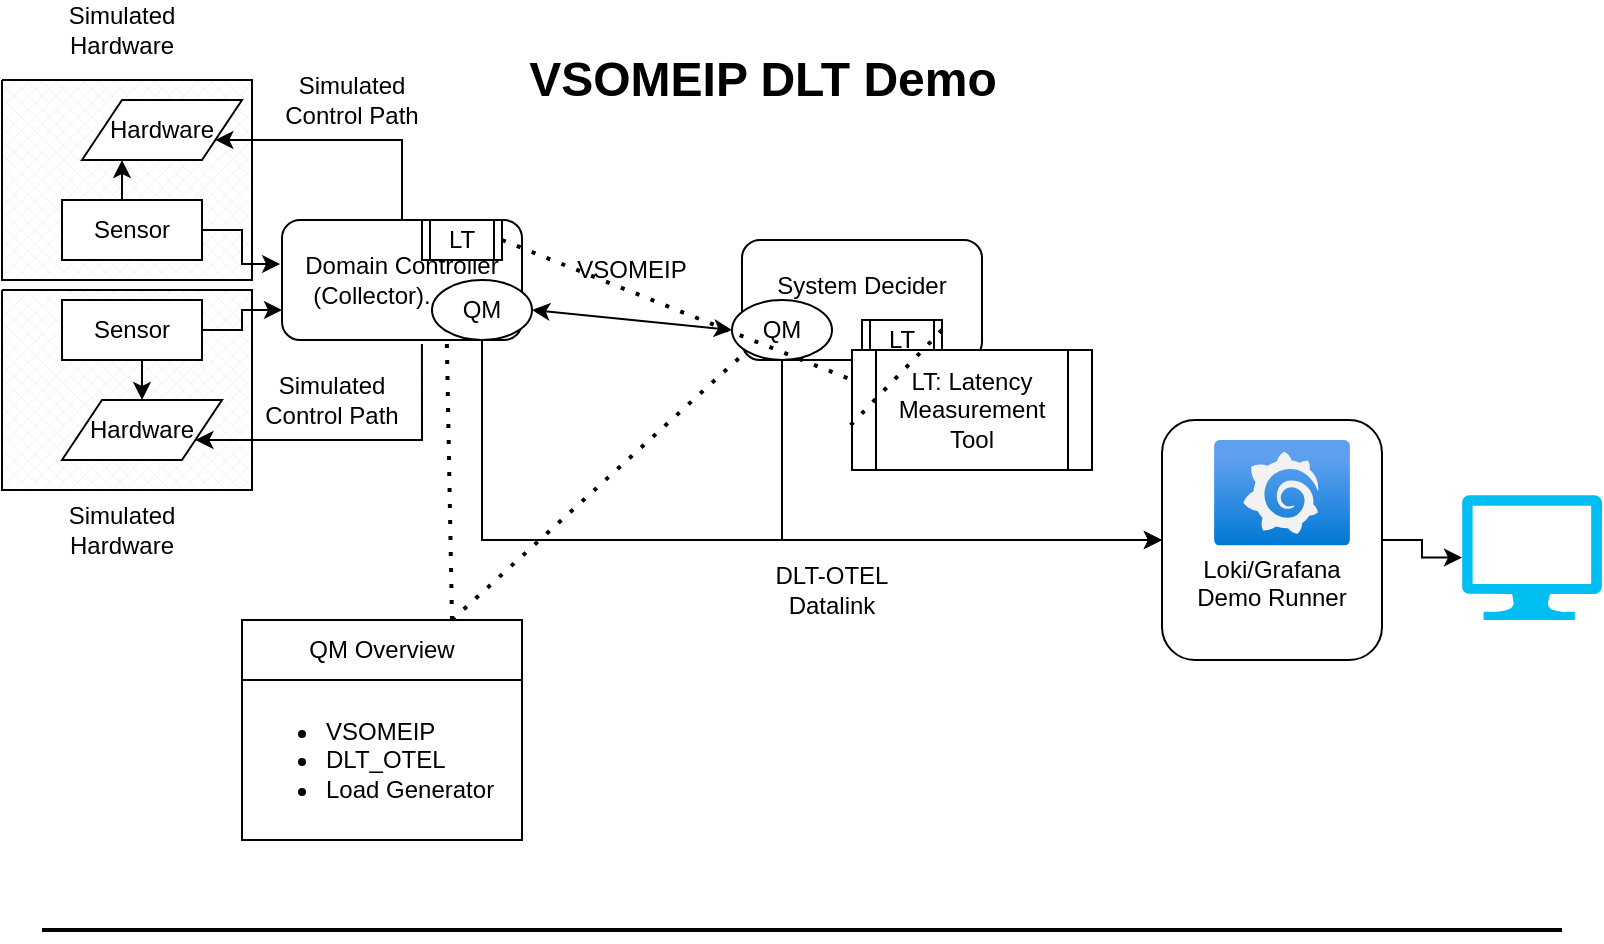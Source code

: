 <mxfile version="28.1.0">
  <diagram name="Page-1" id="47uw62k2DX8FrtbEl8Bh">
    <mxGraphModel dx="914" dy="627" grid="1" gridSize="10" guides="1" tooltips="1" connect="1" arrows="1" fold="1" page="1" pageScale="1" pageWidth="850" pageHeight="1100" math="0" shadow="0">
      <root>
        <mxCell id="0" />
        <mxCell id="1" parent="0" />
        <mxCell id="SO5h-cY1EN4MpIiTgy0g-7" value="" style="verticalLabelPosition=bottom;verticalAlign=top;html=1;shape=mxgraph.basic.patternFillRect;fillStyle=diagGrid;step=5;fillStrokeWidth=0.2;fillStrokeColor=#dddddd;" vertex="1" parent="1">
          <mxGeometry x="10" y="165" width="125" height="100" as="geometry" />
        </mxCell>
        <mxCell id="SO5h-cY1EN4MpIiTgy0g-6" value="" style="verticalLabelPosition=bottom;verticalAlign=top;html=1;shape=mxgraph.basic.patternFillRect;fillStyle=diagGrid;step=5;fillStrokeWidth=0.2;fillStrokeColor=#dddddd;" vertex="1" parent="1">
          <mxGeometry x="10" y="60" width="125" height="100" as="geometry" />
        </mxCell>
        <mxCell id="JFALsLwdeSYhTvg4Bosl-62" style="edgeStyle=orthogonalEdgeStyle;rounded=0;orthogonalLoop=1;jettySize=auto;html=1;exitX=0.5;exitY=0;exitDx=0;exitDy=0;entryX=0.25;entryY=1;entryDx=0;entryDy=0;" parent="1" source="JFALsLwdeSYhTvg4Bosl-63" target="JFALsLwdeSYhTvg4Bosl-74" edge="1">
          <mxGeometry relative="1" as="geometry" />
        </mxCell>
        <mxCell id="JFALsLwdeSYhTvg4Bosl-63" value="Sensor" style="rounded=0;whiteSpace=wrap;html=1;" parent="1" vertex="1">
          <mxGeometry x="40" y="120" width="70" height="30" as="geometry" />
        </mxCell>
        <mxCell id="JFALsLwdeSYhTvg4Bosl-64" style="edgeStyle=orthogonalEdgeStyle;rounded=0;orthogonalLoop=1;jettySize=auto;html=1;exitX=1;exitY=0.5;exitDx=0;exitDy=0;entryX=0;entryY=0.75;entryDx=0;entryDy=0;" parent="1" source="JFALsLwdeSYhTvg4Bosl-66" target="JFALsLwdeSYhTvg4Bosl-67" edge="1">
          <mxGeometry relative="1" as="geometry" />
        </mxCell>
        <mxCell id="JFALsLwdeSYhTvg4Bosl-65" style="edgeStyle=orthogonalEdgeStyle;rounded=0;orthogonalLoop=1;jettySize=auto;html=1;exitX=0.5;exitY=1;exitDx=0;exitDy=0;entryX=0.5;entryY=0;entryDx=0;entryDy=0;" parent="1" source="JFALsLwdeSYhTvg4Bosl-66" target="JFALsLwdeSYhTvg4Bosl-75" edge="1">
          <mxGeometry relative="1" as="geometry" />
        </mxCell>
        <mxCell id="JFALsLwdeSYhTvg4Bosl-66" value="Sensor" style="rounded=0;whiteSpace=wrap;html=1;" parent="1" vertex="1">
          <mxGeometry x="40" y="170" width="70" height="30" as="geometry" />
        </mxCell>
        <mxCell id="JFALsLwdeSYhTvg4Bosl-67" value="Domain Controller&lt;div&gt;(Collector).&amp;nbsp; &amp;nbsp; &amp;nbsp; &amp;nbsp; &amp;nbsp;&lt;/div&gt;" style="rounded=1;whiteSpace=wrap;html=1;" parent="1" vertex="1">
          <mxGeometry x="150" y="130" width="120" height="60" as="geometry" />
        </mxCell>
        <mxCell id="JFALsLwdeSYhTvg4Bosl-68" style="edgeStyle=orthogonalEdgeStyle;rounded=0;orthogonalLoop=1;jettySize=auto;html=1;exitX=1;exitY=0.5;exitDx=0;exitDy=0;entryX=-0.008;entryY=0.367;entryDx=0;entryDy=0;entryPerimeter=0;" parent="1" source="JFALsLwdeSYhTvg4Bosl-63" target="JFALsLwdeSYhTvg4Bosl-67" edge="1">
          <mxGeometry relative="1" as="geometry" />
        </mxCell>
        <mxCell id="JFALsLwdeSYhTvg4Bosl-70" value="System Decider&lt;div&gt;&lt;br&gt;&lt;/div&gt;" style="rounded=1;whiteSpace=wrap;html=1;" parent="1" vertex="1">
          <mxGeometry x="380" y="140" width="120" height="60" as="geometry" />
        </mxCell>
        <mxCell id="JFALsLwdeSYhTvg4Bosl-72" value="VSOMEIP" style="text;html=1;align=center;verticalAlign=middle;whiteSpace=wrap;rounded=0;" parent="1" vertex="1">
          <mxGeometry x="295" y="140" width="60" height="30" as="geometry" />
        </mxCell>
        <mxCell id="JFALsLwdeSYhTvg4Bosl-73" style="edgeStyle=orthogonalEdgeStyle;rounded=0;orthogonalLoop=1;jettySize=auto;html=1;exitX=0.5;exitY=0;exitDx=0;exitDy=0;entryX=1;entryY=0.75;entryDx=0;entryDy=0;" parent="1" source="JFALsLwdeSYhTvg4Bosl-67" target="JFALsLwdeSYhTvg4Bosl-74" edge="1">
          <mxGeometry relative="1" as="geometry">
            <Array as="points">
              <mxPoint x="210" y="90" />
            </Array>
          </mxGeometry>
        </mxCell>
        <mxCell id="JFALsLwdeSYhTvg4Bosl-74" value="Hardware" style="shape=parallelogram;perimeter=parallelogramPerimeter;whiteSpace=wrap;html=1;fixedSize=1;" parent="1" vertex="1">
          <mxGeometry x="50" y="70" width="80" height="30" as="geometry" />
        </mxCell>
        <mxCell id="JFALsLwdeSYhTvg4Bosl-75" value="Hardware" style="shape=parallelogram;perimeter=parallelogramPerimeter;whiteSpace=wrap;html=1;fixedSize=1;" parent="1" vertex="1">
          <mxGeometry x="40" y="220" width="80" height="30" as="geometry" />
        </mxCell>
        <mxCell id="JFALsLwdeSYhTvg4Bosl-76" style="edgeStyle=orthogonalEdgeStyle;rounded=0;orthogonalLoop=1;jettySize=auto;html=1;exitX=0.583;exitY=1.033;exitDx=0;exitDy=0;entryX=1;entryY=0.75;entryDx=0;entryDy=0;exitPerimeter=0;" parent="1" source="JFALsLwdeSYhTvg4Bosl-67" target="JFALsLwdeSYhTvg4Bosl-75" edge="1">
          <mxGeometry relative="1" as="geometry">
            <Array as="points">
              <mxPoint x="220" y="240" />
            </Array>
          </mxGeometry>
        </mxCell>
        <mxCell id="JFALsLwdeSYhTvg4Bosl-81" value="&lt;div&gt;&lt;br&gt;&lt;/div&gt;&lt;div&gt;&lt;br&gt;&lt;/div&gt;&lt;div&gt;&lt;br&gt;&lt;/div&gt;&lt;div&gt;Loki/Grafana&lt;/div&gt;&lt;div&gt;Demo Runner&lt;/div&gt;" style="rounded=1;whiteSpace=wrap;html=1;" parent="1" vertex="1">
          <mxGeometry x="590" y="230" width="110" height="120" as="geometry" />
        </mxCell>
        <mxCell id="JFALsLwdeSYhTvg4Bosl-85" value="DLT-OTEL&lt;div&gt;Datalink&lt;/div&gt;" style="text;html=1;align=center;verticalAlign=middle;whiteSpace=wrap;rounded=0;" parent="1" vertex="1">
          <mxGeometry x="395" y="300" width="60" height="30" as="geometry" />
        </mxCell>
        <mxCell id="JFALsLwdeSYhTvg4Bosl-86" value="" style="image;aspect=fixed;html=1;points=[];align=center;fontSize=12;image=img/lib/azure2/other/Grafana.svg;" parent="1" vertex="1">
          <mxGeometry x="616" y="240" width="68" height="52.8" as="geometry" />
        </mxCell>
        <mxCell id="JFALsLwdeSYhTvg4Bosl-87" value="" style="verticalLabelPosition=bottom;html=1;verticalAlign=top;align=center;strokeColor=none;fillColor=#00BEF2;shape=mxgraph.azure.computer;pointerEvents=1;" parent="1" vertex="1">
          <mxGeometry x="740" y="267.5" width="70" height="62.5" as="geometry" />
        </mxCell>
        <mxCell id="JFALsLwdeSYhTvg4Bosl-88" style="edgeStyle=orthogonalEdgeStyle;rounded=0;orthogonalLoop=1;jettySize=auto;html=1;exitX=1;exitY=0.5;exitDx=0;exitDy=0;entryX=0;entryY=0.5;entryDx=0;entryDy=0;entryPerimeter=0;" parent="1" source="JFALsLwdeSYhTvg4Bosl-81" target="JFALsLwdeSYhTvg4Bosl-87" edge="1">
          <mxGeometry relative="1" as="geometry" />
        </mxCell>
        <mxCell id="JFALsLwdeSYhTvg4Bosl-102" style="edgeStyle=orthogonalEdgeStyle;rounded=0;orthogonalLoop=1;jettySize=auto;html=1;exitX=0.5;exitY=1;exitDx=0;exitDy=0;entryX=0;entryY=0.5;entryDx=0;entryDy=0;" parent="1" source="JFALsLwdeSYhTvg4Bosl-89" target="JFALsLwdeSYhTvg4Bosl-81" edge="1">
          <mxGeometry relative="1" as="geometry" />
        </mxCell>
        <mxCell id="JFALsLwdeSYhTvg4Bosl-89" value="QM" style="ellipse;whiteSpace=wrap;html=1;" parent="1" vertex="1">
          <mxGeometry x="225" y="160" width="50" height="30" as="geometry" />
        </mxCell>
        <mxCell id="JFALsLwdeSYhTvg4Bosl-103" style="edgeStyle=orthogonalEdgeStyle;rounded=0;orthogonalLoop=1;jettySize=auto;html=1;exitX=0.5;exitY=1;exitDx=0;exitDy=0;entryX=0;entryY=0.5;entryDx=0;entryDy=0;" parent="1" source="JFALsLwdeSYhTvg4Bosl-90" target="JFALsLwdeSYhTvg4Bosl-81" edge="1">
          <mxGeometry relative="1" as="geometry" />
        </mxCell>
        <mxCell id="JFALsLwdeSYhTvg4Bosl-90" value="QM" style="ellipse;whiteSpace=wrap;html=1;" parent="1" vertex="1">
          <mxGeometry x="375" y="170" width="50" height="30" as="geometry" />
        </mxCell>
        <mxCell id="JFALsLwdeSYhTvg4Bosl-92" value="" style="endArrow=classic;startArrow=classic;html=1;rounded=0;exitX=1;exitY=0.5;exitDx=0;exitDy=0;entryX=0;entryY=0.5;entryDx=0;entryDy=0;" parent="1" source="JFALsLwdeSYhTvg4Bosl-89" target="JFALsLwdeSYhTvg4Bosl-90" edge="1">
          <mxGeometry width="50" height="50" relative="1" as="geometry">
            <mxPoint x="275" y="250" as="sourcePoint" />
            <mxPoint x="325" y="200" as="targetPoint" />
          </mxGeometry>
        </mxCell>
        <mxCell id="JFALsLwdeSYhTvg4Bosl-104" value="QM Overview" style="swimlane;fontStyle=0;childLayout=stackLayout;horizontal=1;startSize=30;horizontalStack=0;resizeParent=1;resizeParentMax=0;resizeLast=0;collapsible=1;marginBottom=0;whiteSpace=wrap;html=1;" parent="1" vertex="1">
          <mxGeometry x="130" y="330" width="140" height="110" as="geometry" />
        </mxCell>
        <mxCell id="JFALsLwdeSYhTvg4Bosl-105" value="&lt;ul&gt;&lt;li&gt;VSOMEIP&lt;/li&gt;&lt;li&gt;DLT_OTEL&lt;/li&gt;&lt;li&gt;Load Generator&lt;/li&gt;&lt;/ul&gt;" style="text;strokeColor=none;fillColor=none;html=1;whiteSpace=wrap;verticalAlign=middle;overflow=hidden;" parent="JFALsLwdeSYhTvg4Bosl-104" vertex="1">
          <mxGeometry y="30" width="140" height="80" as="geometry" />
        </mxCell>
        <mxCell id="JFALsLwdeSYhTvg4Bosl-106" value="VSOMEIP DLT Demo" style="text;strokeColor=none;fillColor=none;html=1;fontSize=24;fontStyle=1;verticalAlign=middle;align=center;" parent="1" vertex="1">
          <mxGeometry x="340" y="40" width="100" height="40" as="geometry" />
        </mxCell>
        <mxCell id="JFALsLwdeSYhTvg4Bosl-116" value="LT" style="shape=process;whiteSpace=wrap;html=1;backgroundOutline=1;" parent="1" vertex="1">
          <mxGeometry x="440" y="180" width="40" height="20" as="geometry" />
        </mxCell>
        <mxCell id="JFALsLwdeSYhTvg4Bosl-117" value="LT" style="shape=process;whiteSpace=wrap;html=1;backgroundOutline=1;" parent="1" vertex="1">
          <mxGeometry x="220" y="130" width="40" height="20" as="geometry" />
        </mxCell>
        <mxCell id="JFALsLwdeSYhTvg4Bosl-118" value="LT: Latency Measurement Tool" style="shape=process;whiteSpace=wrap;html=1;backgroundOutline=1;" parent="1" vertex="1">
          <mxGeometry x="435" y="195" width="120" height="60" as="geometry" />
        </mxCell>
        <mxCell id="SO5h-cY1EN4MpIiTgy0g-1" value="" style="endArrow=none;dashed=1;html=1;dashPattern=1 3;strokeWidth=2;rounded=0;exitX=1;exitY=0.25;exitDx=0;exitDy=0;entryX=-0.017;entryY=0.65;entryDx=0;entryDy=0;entryPerimeter=0;" edge="1" parent="1" source="JFALsLwdeSYhTvg4Bosl-116" target="JFALsLwdeSYhTvg4Bosl-118">
          <mxGeometry width="50" height="50" relative="1" as="geometry">
            <mxPoint x="400" y="350" as="sourcePoint" />
            <mxPoint x="450" y="300" as="targetPoint" />
          </mxGeometry>
        </mxCell>
        <mxCell id="SO5h-cY1EN4MpIiTgy0g-3" value="" style="endArrow=none;dashed=1;html=1;dashPattern=1 3;strokeWidth=2;rounded=0;exitX=0.75;exitY=0;exitDx=0;exitDy=0;entryX=0;entryY=1;entryDx=0;entryDy=0;" edge="1" parent="1" source="JFALsLwdeSYhTvg4Bosl-104" target="JFALsLwdeSYhTvg4Bosl-89">
          <mxGeometry width="50" height="50" relative="1" as="geometry">
            <mxPoint x="400" y="350" as="sourcePoint" />
            <mxPoint x="450" y="300" as="targetPoint" />
          </mxGeometry>
        </mxCell>
        <mxCell id="SO5h-cY1EN4MpIiTgy0g-4" value="" style="endArrow=none;dashed=1;html=1;dashPattern=1 3;strokeWidth=2;rounded=0;exitX=0.75;exitY=0;exitDx=0;exitDy=0;entryX=0;entryY=1;entryDx=0;entryDy=0;" edge="1" parent="1" source="JFALsLwdeSYhTvg4Bosl-104" target="JFALsLwdeSYhTvg4Bosl-90">
          <mxGeometry width="50" height="50" relative="1" as="geometry">
            <mxPoint x="400" y="350" as="sourcePoint" />
            <mxPoint x="450" y="300" as="targetPoint" />
          </mxGeometry>
        </mxCell>
        <mxCell id="SO5h-cY1EN4MpIiTgy0g-5" value="" style="endArrow=none;dashed=1;html=1;dashPattern=1 3;strokeWidth=2;rounded=0;exitX=1;exitY=0.5;exitDx=0;exitDy=0;entryX=0;entryY=0.25;entryDx=0;entryDy=0;" edge="1" parent="1" source="JFALsLwdeSYhTvg4Bosl-117" target="JFALsLwdeSYhTvg4Bosl-118">
          <mxGeometry width="50" height="50" relative="1" as="geometry">
            <mxPoint x="400" y="350" as="sourcePoint" />
            <mxPoint x="450" y="300" as="targetPoint" />
          </mxGeometry>
        </mxCell>
        <mxCell id="SO5h-cY1EN4MpIiTgy0g-8" value="Simulated Control Path" style="text;html=1;align=center;verticalAlign=middle;whiteSpace=wrap;rounded=0;" vertex="1" parent="1">
          <mxGeometry x="150" y="50" width="70" height="40" as="geometry" />
        </mxCell>
        <mxCell id="SO5h-cY1EN4MpIiTgy0g-9" value="Simulated Control Path" style="text;html=1;align=center;verticalAlign=middle;whiteSpace=wrap;rounded=0;" vertex="1" parent="1">
          <mxGeometry x="140" y="200" width="70" height="40" as="geometry" />
        </mxCell>
        <mxCell id="SO5h-cY1EN4MpIiTgy0g-10" value="Simulated Hardware" style="text;html=1;align=center;verticalAlign=middle;whiteSpace=wrap;rounded=0;" vertex="1" parent="1">
          <mxGeometry x="40" y="20" width="60" height="30" as="geometry" />
        </mxCell>
        <mxCell id="SO5h-cY1EN4MpIiTgy0g-11" value="Simulated Hardware" style="text;html=1;align=center;verticalAlign=middle;whiteSpace=wrap;rounded=0;" vertex="1" parent="1">
          <mxGeometry x="40" y="270" width="60" height="30" as="geometry" />
        </mxCell>
        <mxCell id="SO5h-cY1EN4MpIiTgy0g-13" value="" style="line;strokeWidth=2;html=1;" vertex="1" parent="1">
          <mxGeometry x="30" y="480" width="760" height="10" as="geometry" />
        </mxCell>
      </root>
    </mxGraphModel>
  </diagram>
</mxfile>
